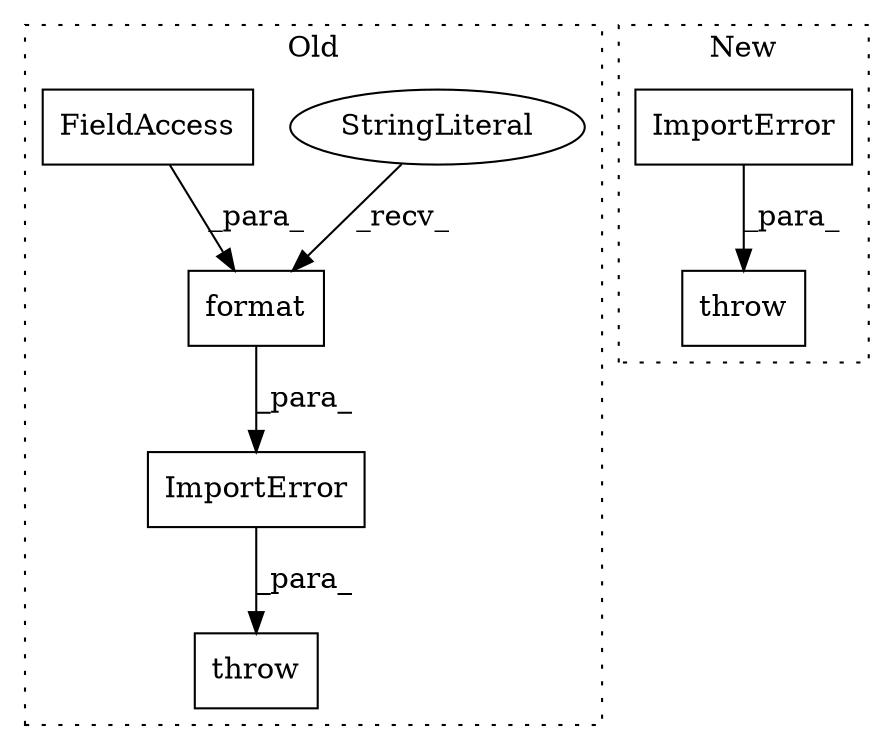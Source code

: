 digraph G {
subgraph cluster0 {
1 [label="ImportError" a="32" s="1235,1444" l="12,1" shape="box"];
3 [label="throw" a="53" s="1229" l="6" shape="box"];
5 [label="format" a="32" s="1413,1443" l="7,1" shape="box"];
6 [label="StringLiteral" a="45" s="1247" l="165" shape="ellipse"];
7 [label="FieldAccess" a="22" s="1429" l="14" shape="box"];
label = "Old";
style="dotted";
}
subgraph cluster1 {
2 [label="throw" a="53" s="1213" l="6" shape="box"];
4 [label="ImportError" a="32" s="1219" l="13" shape="box"];
label = "New";
style="dotted";
}
1 -> 3 [label="_para_"];
4 -> 2 [label="_para_"];
5 -> 1 [label="_para_"];
6 -> 5 [label="_recv_"];
7 -> 5 [label="_para_"];
}